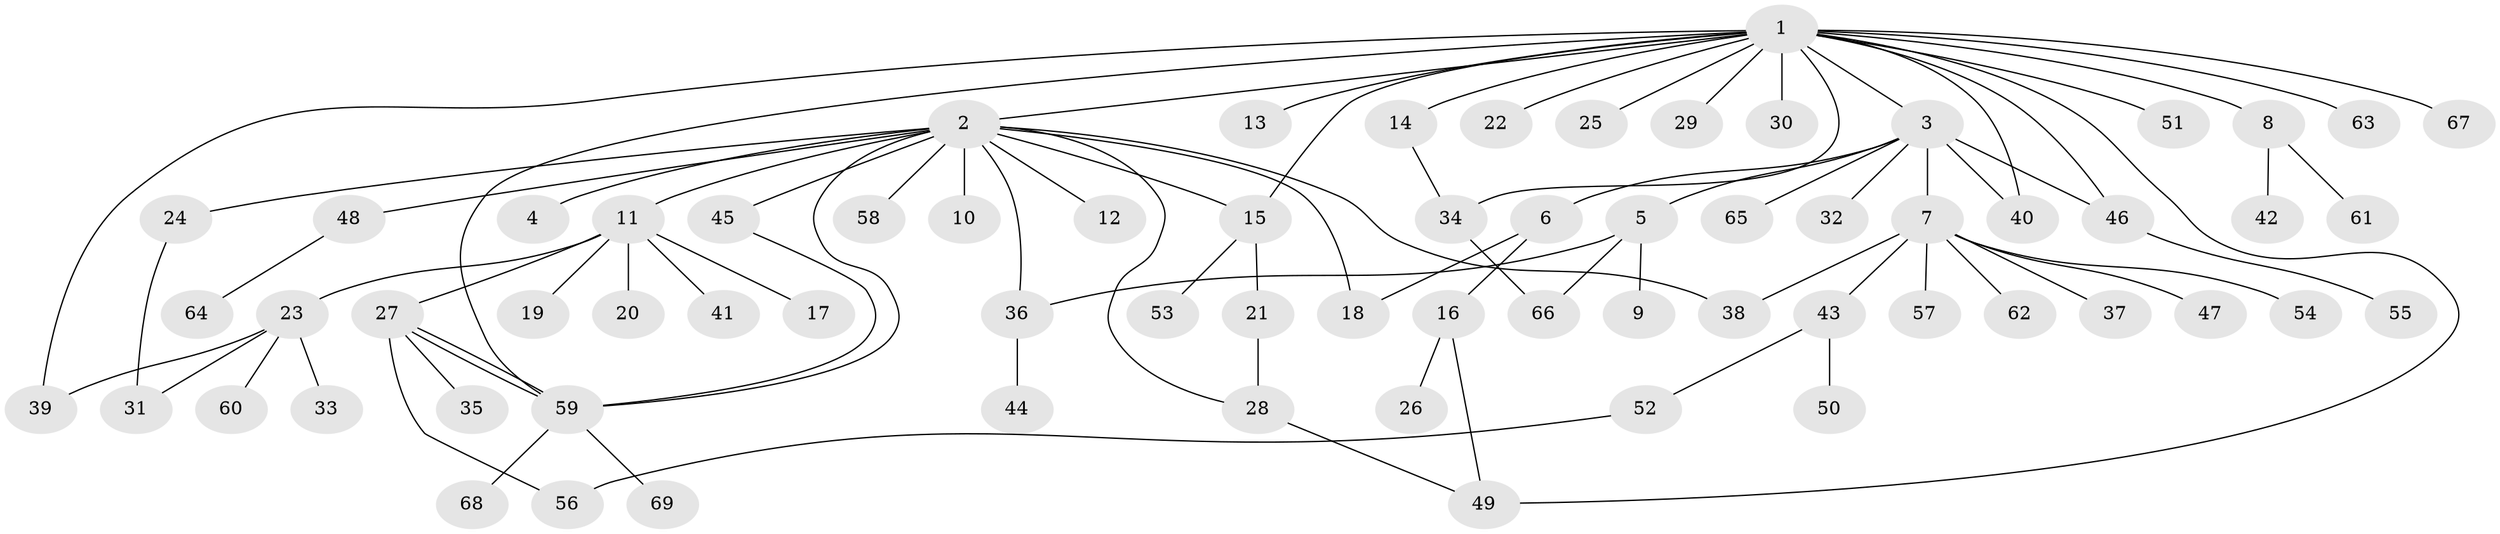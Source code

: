 // Generated by graph-tools (version 1.1) at 2025/46/03/09/25 04:46:49]
// undirected, 69 vertices, 86 edges
graph export_dot {
graph [start="1"]
  node [color=gray90,style=filled];
  1;
  2;
  3;
  4;
  5;
  6;
  7;
  8;
  9;
  10;
  11;
  12;
  13;
  14;
  15;
  16;
  17;
  18;
  19;
  20;
  21;
  22;
  23;
  24;
  25;
  26;
  27;
  28;
  29;
  30;
  31;
  32;
  33;
  34;
  35;
  36;
  37;
  38;
  39;
  40;
  41;
  42;
  43;
  44;
  45;
  46;
  47;
  48;
  49;
  50;
  51;
  52;
  53;
  54;
  55;
  56;
  57;
  58;
  59;
  60;
  61;
  62;
  63;
  64;
  65;
  66;
  67;
  68;
  69;
  1 -- 2;
  1 -- 3;
  1 -- 8;
  1 -- 13;
  1 -- 14;
  1 -- 15;
  1 -- 22;
  1 -- 25;
  1 -- 29;
  1 -- 30;
  1 -- 34;
  1 -- 39;
  1 -- 40;
  1 -- 46;
  1 -- 49;
  1 -- 51;
  1 -- 59;
  1 -- 63;
  1 -- 67;
  2 -- 4;
  2 -- 10;
  2 -- 11;
  2 -- 12;
  2 -- 15;
  2 -- 18;
  2 -- 24;
  2 -- 28;
  2 -- 36;
  2 -- 38;
  2 -- 45;
  2 -- 48;
  2 -- 58;
  2 -- 59;
  3 -- 5;
  3 -- 6;
  3 -- 7;
  3 -- 32;
  3 -- 40;
  3 -- 46;
  3 -- 65;
  5 -- 9;
  5 -- 36;
  5 -- 66;
  6 -- 16;
  6 -- 18;
  7 -- 37;
  7 -- 38;
  7 -- 43;
  7 -- 47;
  7 -- 54;
  7 -- 57;
  7 -- 62;
  8 -- 42;
  8 -- 61;
  11 -- 17;
  11 -- 19;
  11 -- 20;
  11 -- 23;
  11 -- 27;
  11 -- 41;
  14 -- 34;
  15 -- 21;
  15 -- 53;
  16 -- 26;
  16 -- 49;
  21 -- 28;
  23 -- 31;
  23 -- 33;
  23 -- 39;
  23 -- 60;
  24 -- 31;
  27 -- 35;
  27 -- 56;
  27 -- 59;
  27 -- 59;
  28 -- 49;
  34 -- 66;
  36 -- 44;
  43 -- 50;
  43 -- 52;
  45 -- 59;
  46 -- 55;
  48 -- 64;
  52 -- 56;
  59 -- 68;
  59 -- 69;
}
